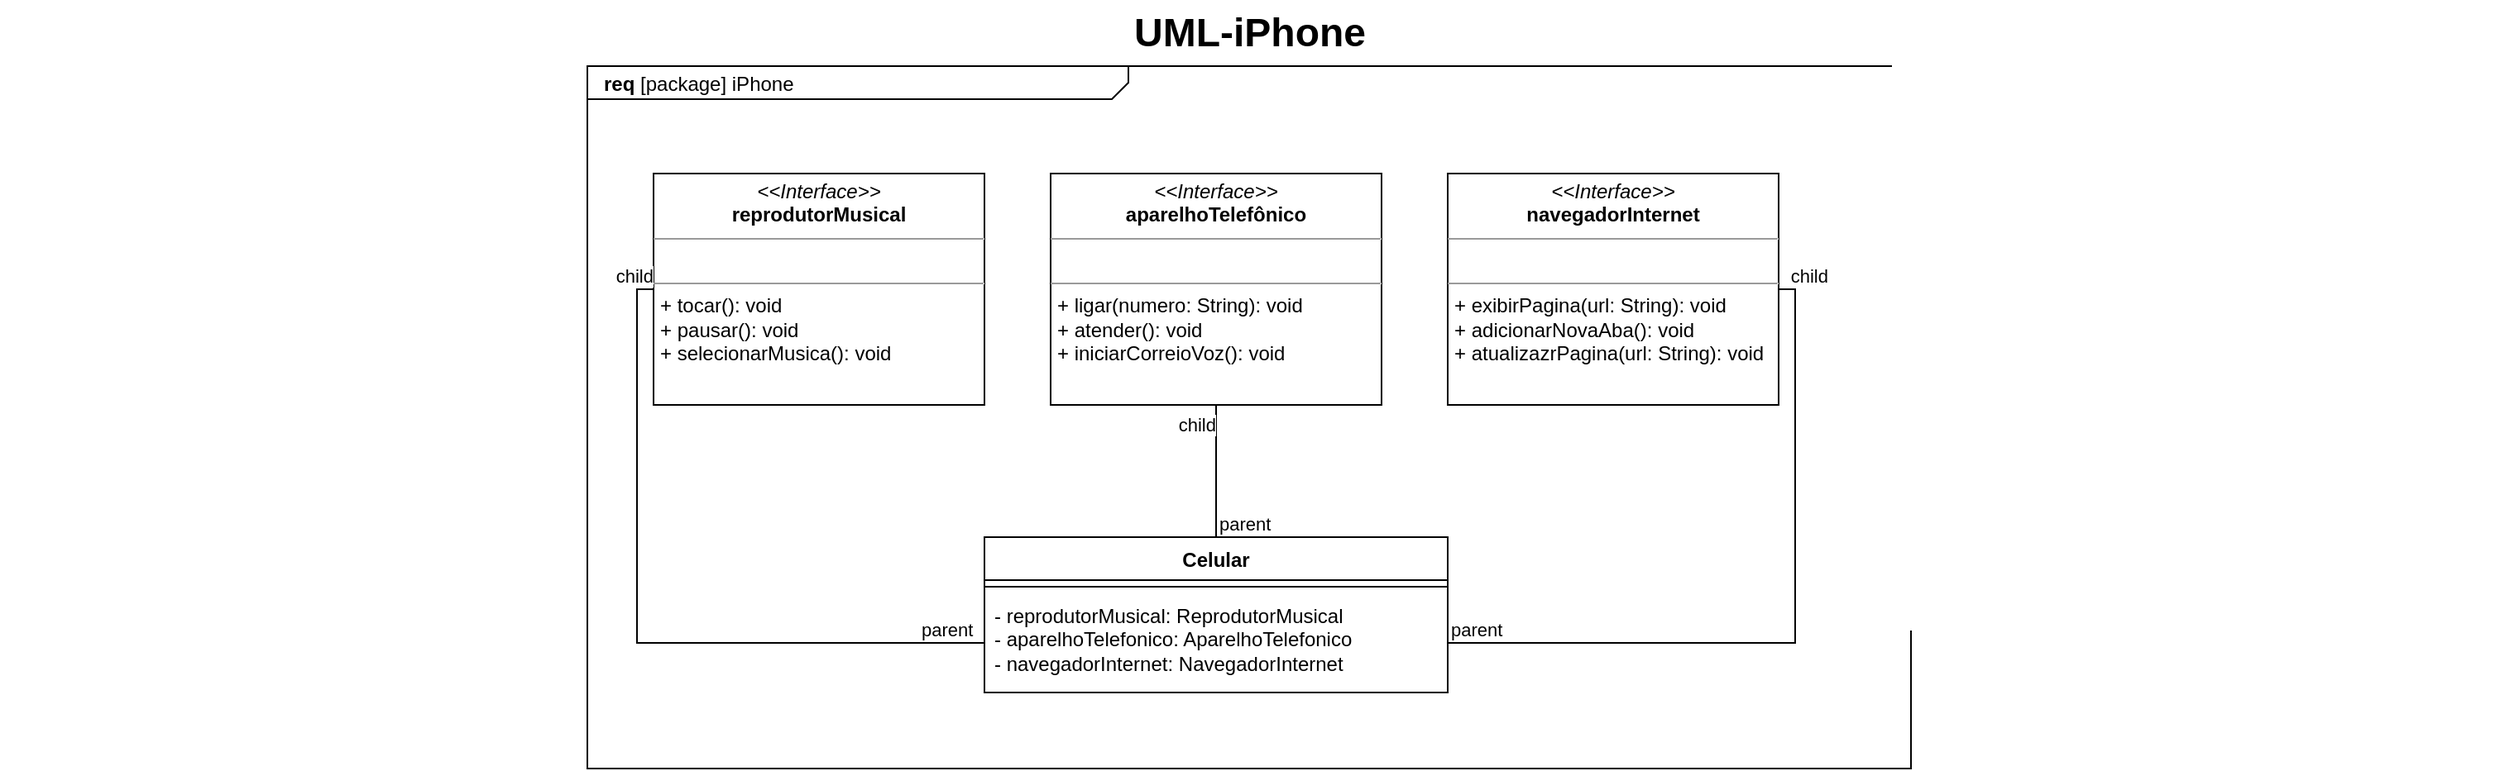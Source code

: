 <mxfile version="21.8.2" type="github">
  <diagram name="Page-1" id="929967ad-93f9-6ef4-fab6-5d389245f69c">
    <mxGraphModel dx="1426" dy="751" grid="1" gridSize="10" guides="1" tooltips="1" connect="1" arrows="1" fold="1" page="1" pageScale="1.5" pageWidth="1169" pageHeight="826" background="none" math="0" shadow="0">
      <root>
        <mxCell id="0" style=";html=1;" />
        <mxCell id="1" style=";html=1;" parent="0" />
        <mxCell id="1672d66443f91eb5-1" value="&lt;p style=&quot;margin: 0px ; margin-top: 4px ; margin-left: 10px ; text-align: left&quot;&gt;&lt;b&gt;req&lt;/b&gt;&amp;nbsp;[package] iPhone&lt;/p&gt;" style="html=1;strokeWidth=1;shape=mxgraph.sysml.package;html=1;overflow=fill;whiteSpace=wrap;fillColor=none;gradientColor=none;fontSize=12;align=center;labelX=327.64;" parent="1" vertex="1">
          <mxGeometry x="475" y="80" width="800" height="425" as="geometry" />
        </mxCell>
        <mxCell id="1672d66443f91eb5-23" value="UML-iPhone" style="text;strokeColor=none;fillColor=none;html=1;fontSize=24;fontStyle=1;verticalAlign=middle;align=center;" parent="1" vertex="1">
          <mxGeometry x="120" y="40" width="1510" height="40" as="geometry" />
        </mxCell>
        <mxCell id="5tIanmmxgIYgrjMyFj5H-1" value="&lt;p style=&quot;margin:0px;margin-top:4px;text-align:center;&quot;&gt;&lt;i&gt;&amp;lt;&amp;lt;Interface&amp;gt;&amp;gt;&lt;/i&gt;&lt;br&gt;&lt;b&gt;reprodutorMusical&lt;/b&gt;&lt;/p&gt;&lt;hr size=&quot;1&quot;&gt;&lt;p style=&quot;margin:0px;margin-left:4px;&quot;&gt;&lt;br&gt;&lt;/p&gt;&lt;hr size=&quot;1&quot;&gt;&lt;p style=&quot;border-color: var(--border-color); margin: 0px 0px 0px 4px;&quot;&gt;+ tocar(): void&lt;br style=&quot;border-color: var(--border-color);&quot;&gt;+ pausar(): void&lt;/p&gt;&lt;p style=&quot;border-color: var(--border-color); margin: 0px 0px 0px 4px;&quot;&gt;+ selecionarMusica(): void&lt;/p&gt;" style="verticalAlign=top;align=left;overflow=fill;fontSize=12;fontFamily=Helvetica;html=1;whiteSpace=wrap;" parent="1" vertex="1">
          <mxGeometry x="515" y="145" width="200" height="140" as="geometry" />
        </mxCell>
        <mxCell id="5tIanmmxgIYgrjMyFj5H-2" value="&lt;p style=&quot;margin:0px;margin-top:4px;text-align:center;&quot;&gt;&lt;i&gt;&amp;lt;&amp;lt;Interface&amp;gt;&amp;gt;&lt;/i&gt;&lt;br&gt;&lt;b&gt;aparelhoTelefônico&lt;/b&gt;&lt;/p&gt;&lt;hr size=&quot;1&quot;&gt;&lt;p style=&quot;margin:0px;margin-left:4px;&quot;&gt;&lt;br&gt;&lt;/p&gt;&lt;hr size=&quot;1&quot;&gt;&lt;p style=&quot;border-color: var(--border-color); margin: 0px 0px 0px 4px;&quot;&gt;+ ligar(numero: String): void&lt;br style=&quot;border-color: var(--border-color);&quot;&gt;+ atender(): void&lt;/p&gt;&lt;p style=&quot;border-color: var(--border-color); margin: 0px 0px 0px 4px;&quot;&gt;+ iniciarCorreioVoz(): void&lt;/p&gt;" style="verticalAlign=top;align=left;overflow=fill;fontSize=12;fontFamily=Helvetica;html=1;whiteSpace=wrap;" parent="1" vertex="1">
          <mxGeometry x="755" y="145" width="200" height="140" as="geometry" />
        </mxCell>
        <mxCell id="5tIanmmxgIYgrjMyFj5H-3" value="&lt;p style=&quot;margin:0px;margin-top:4px;text-align:center;&quot;&gt;&lt;i&gt;&amp;lt;&amp;lt;Interface&amp;gt;&amp;gt;&lt;/i&gt;&lt;br&gt;&lt;b&gt;navegadorInternet&lt;/b&gt;&lt;/p&gt;&lt;hr size=&quot;1&quot;&gt;&lt;p style=&quot;margin:0px;margin-left:4px;&quot;&gt;&lt;br&gt;&lt;/p&gt;&lt;hr size=&quot;1&quot;&gt;&lt;p style=&quot;border-color: var(--border-color); margin: 0px 0px 0px 4px;&quot;&gt;+ exibirPagina(url: String): void&lt;br style=&quot;border-color: var(--border-color);&quot;&gt;+ adicionarNovaAba(): void&lt;/p&gt;&lt;p style=&quot;border-color: var(--border-color); margin: 0px 0px 0px 4px;&quot;&gt;+ atualizazrPagina(url: String): void&lt;/p&gt;" style="verticalAlign=top;align=left;overflow=fill;fontSize=12;fontFamily=Helvetica;html=1;whiteSpace=wrap;" parent="1" vertex="1">
          <mxGeometry x="995" y="145" width="200" height="140" as="geometry" />
        </mxCell>
        <mxCell id="5tIanmmxgIYgrjMyFj5H-4" value="Celular" style="swimlane;fontStyle=1;align=center;verticalAlign=top;childLayout=stackLayout;horizontal=1;startSize=26;horizontalStack=0;resizeParent=1;resizeParentMax=0;resizeLast=0;collapsible=1;marginBottom=0;whiteSpace=wrap;html=1;" parent="1" vertex="1">
          <mxGeometry x="715" y="365" width="280" height="94" as="geometry" />
        </mxCell>
        <mxCell id="5tIanmmxgIYgrjMyFj5H-6" value="" style="line;strokeWidth=1;fillColor=none;align=left;verticalAlign=middle;spacingTop=-1;spacingLeft=3;spacingRight=3;rotatable=0;labelPosition=right;points=[];portConstraint=eastwest;strokeColor=inherit;" parent="5tIanmmxgIYgrjMyFj5H-4" vertex="1">
          <mxGeometry y="26" width="280" height="8" as="geometry" />
        </mxCell>
        <mxCell id="5tIanmmxgIYgrjMyFj5H-7" value="&lt;div&gt;- reprodutorMusical: ReprodutorMusical&lt;/div&gt;&lt;div&gt;- aparelhoTelefonico: AparelhoTelefonico&lt;/div&gt;&lt;div&gt;- navegadorInternet: NavegadorInternet&lt;/div&gt;&lt;br&gt;" style="text;strokeColor=none;fillColor=none;align=left;verticalAlign=top;spacingLeft=4;spacingRight=4;overflow=hidden;rotatable=0;points=[[0,0.5],[1,0.5]];portConstraint=eastwest;whiteSpace=wrap;html=1;" parent="5tIanmmxgIYgrjMyFj5H-4" vertex="1">
          <mxGeometry y="34" width="280" height="60" as="geometry" />
        </mxCell>
        <mxCell id="5tIanmmxgIYgrjMyFj5H-11" value="" style="endArrow=none;html=1;edgeStyle=orthogonalEdgeStyle;rounded=0;entryX=1;entryY=0.5;entryDx=0;entryDy=0;exitX=1;exitY=0.5;exitDx=0;exitDy=0;" parent="1" source="5tIanmmxgIYgrjMyFj5H-7" target="5tIanmmxgIYgrjMyFj5H-3" edge="1">
          <mxGeometry relative="1" as="geometry">
            <mxPoint x="985" y="305" as="sourcePoint" />
            <mxPoint x="1145" y="305" as="targetPoint" />
          </mxGeometry>
        </mxCell>
        <mxCell id="5tIanmmxgIYgrjMyFj5H-12" value="parent" style="edgeLabel;resizable=0;html=1;align=left;verticalAlign=bottom;" parent="5tIanmmxgIYgrjMyFj5H-11" connectable="0" vertex="1">
          <mxGeometry x="-1" relative="1" as="geometry" />
        </mxCell>
        <mxCell id="5tIanmmxgIYgrjMyFj5H-13" value="child" style="edgeLabel;resizable=0;html=1;align=right;verticalAlign=bottom;" parent="5tIanmmxgIYgrjMyFj5H-11" connectable="0" vertex="1">
          <mxGeometry x="1" relative="1" as="geometry">
            <mxPoint x="30" as="offset" />
          </mxGeometry>
        </mxCell>
        <mxCell id="5tIanmmxgIYgrjMyFj5H-14" value="" style="endArrow=none;html=1;edgeStyle=orthogonalEdgeStyle;rounded=0;entryX=0;entryY=0.5;entryDx=0;entryDy=0;exitX=0;exitY=0.5;exitDx=0;exitDy=0;" parent="1" source="5tIanmmxgIYgrjMyFj5H-7" target="5tIanmmxgIYgrjMyFj5H-1" edge="1">
          <mxGeometry relative="1" as="geometry">
            <mxPoint x="505" y="506.75" as="sourcePoint" />
            <mxPoint x="705" y="292.75" as="targetPoint" />
          </mxGeometry>
        </mxCell>
        <mxCell id="5tIanmmxgIYgrjMyFj5H-15" value="parent" style="edgeLabel;resizable=0;html=1;align=left;verticalAlign=bottom;" parent="5tIanmmxgIYgrjMyFj5H-14" connectable="0" vertex="1">
          <mxGeometry x="-1" relative="1" as="geometry">
            <mxPoint x="-40" as="offset" />
          </mxGeometry>
        </mxCell>
        <mxCell id="5tIanmmxgIYgrjMyFj5H-16" value="child" style="edgeLabel;resizable=0;html=1;align=right;verticalAlign=bottom;" parent="5tIanmmxgIYgrjMyFj5H-14" connectable="0" vertex="1">
          <mxGeometry x="1" relative="1" as="geometry" />
        </mxCell>
        <mxCell id="5tIanmmxgIYgrjMyFj5H-17" value="" style="endArrow=none;html=1;edgeStyle=orthogonalEdgeStyle;rounded=0;entryX=0.5;entryY=1;entryDx=0;entryDy=0;exitX=0.5;exitY=0;exitDx=0;exitDy=0;" parent="1" source="5tIanmmxgIYgrjMyFj5H-4" target="5tIanmmxgIYgrjMyFj5H-2" edge="1">
          <mxGeometry relative="1" as="geometry">
            <mxPoint x="1005" y="439" as="sourcePoint" />
            <mxPoint x="1205" y="225" as="targetPoint" />
          </mxGeometry>
        </mxCell>
        <mxCell id="5tIanmmxgIYgrjMyFj5H-18" value="parent" style="edgeLabel;resizable=0;html=1;align=left;verticalAlign=bottom;" parent="5tIanmmxgIYgrjMyFj5H-17" connectable="0" vertex="1">
          <mxGeometry x="-1" relative="1" as="geometry" />
        </mxCell>
        <mxCell id="5tIanmmxgIYgrjMyFj5H-19" value="child" style="edgeLabel;resizable=0;html=1;align=right;verticalAlign=bottom;" parent="5tIanmmxgIYgrjMyFj5H-17" connectable="0" vertex="1">
          <mxGeometry x="1" relative="1" as="geometry">
            <mxPoint y="20" as="offset" />
          </mxGeometry>
        </mxCell>
      </root>
    </mxGraphModel>
  </diagram>
</mxfile>
